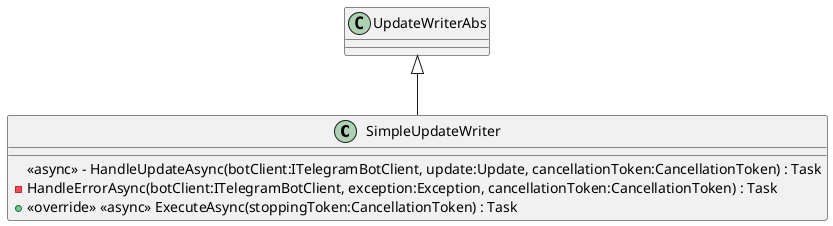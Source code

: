 @startuml
class SimpleUpdateWriter {
    <<async>> - HandleUpdateAsync(botClient:ITelegramBotClient, update:Update, cancellationToken:CancellationToken) : Task
    - HandleErrorAsync(botClient:ITelegramBotClient, exception:Exception, cancellationToken:CancellationToken) : Task
    + <<override>> <<async>> ExecuteAsync(stoppingToken:CancellationToken) : Task
}
UpdateWriterAbs <|-- SimpleUpdateWriter
@enduml
